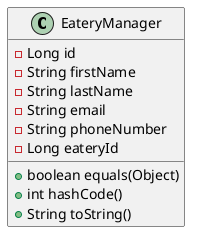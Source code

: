 @startuml
class EateryManager {
- Long id
- String firstName
- String lastName
- String email
- String phoneNumber
- Long eateryId
+ boolean equals(Object)
+ int hashCode()
+ String toString()
}
@enduml
